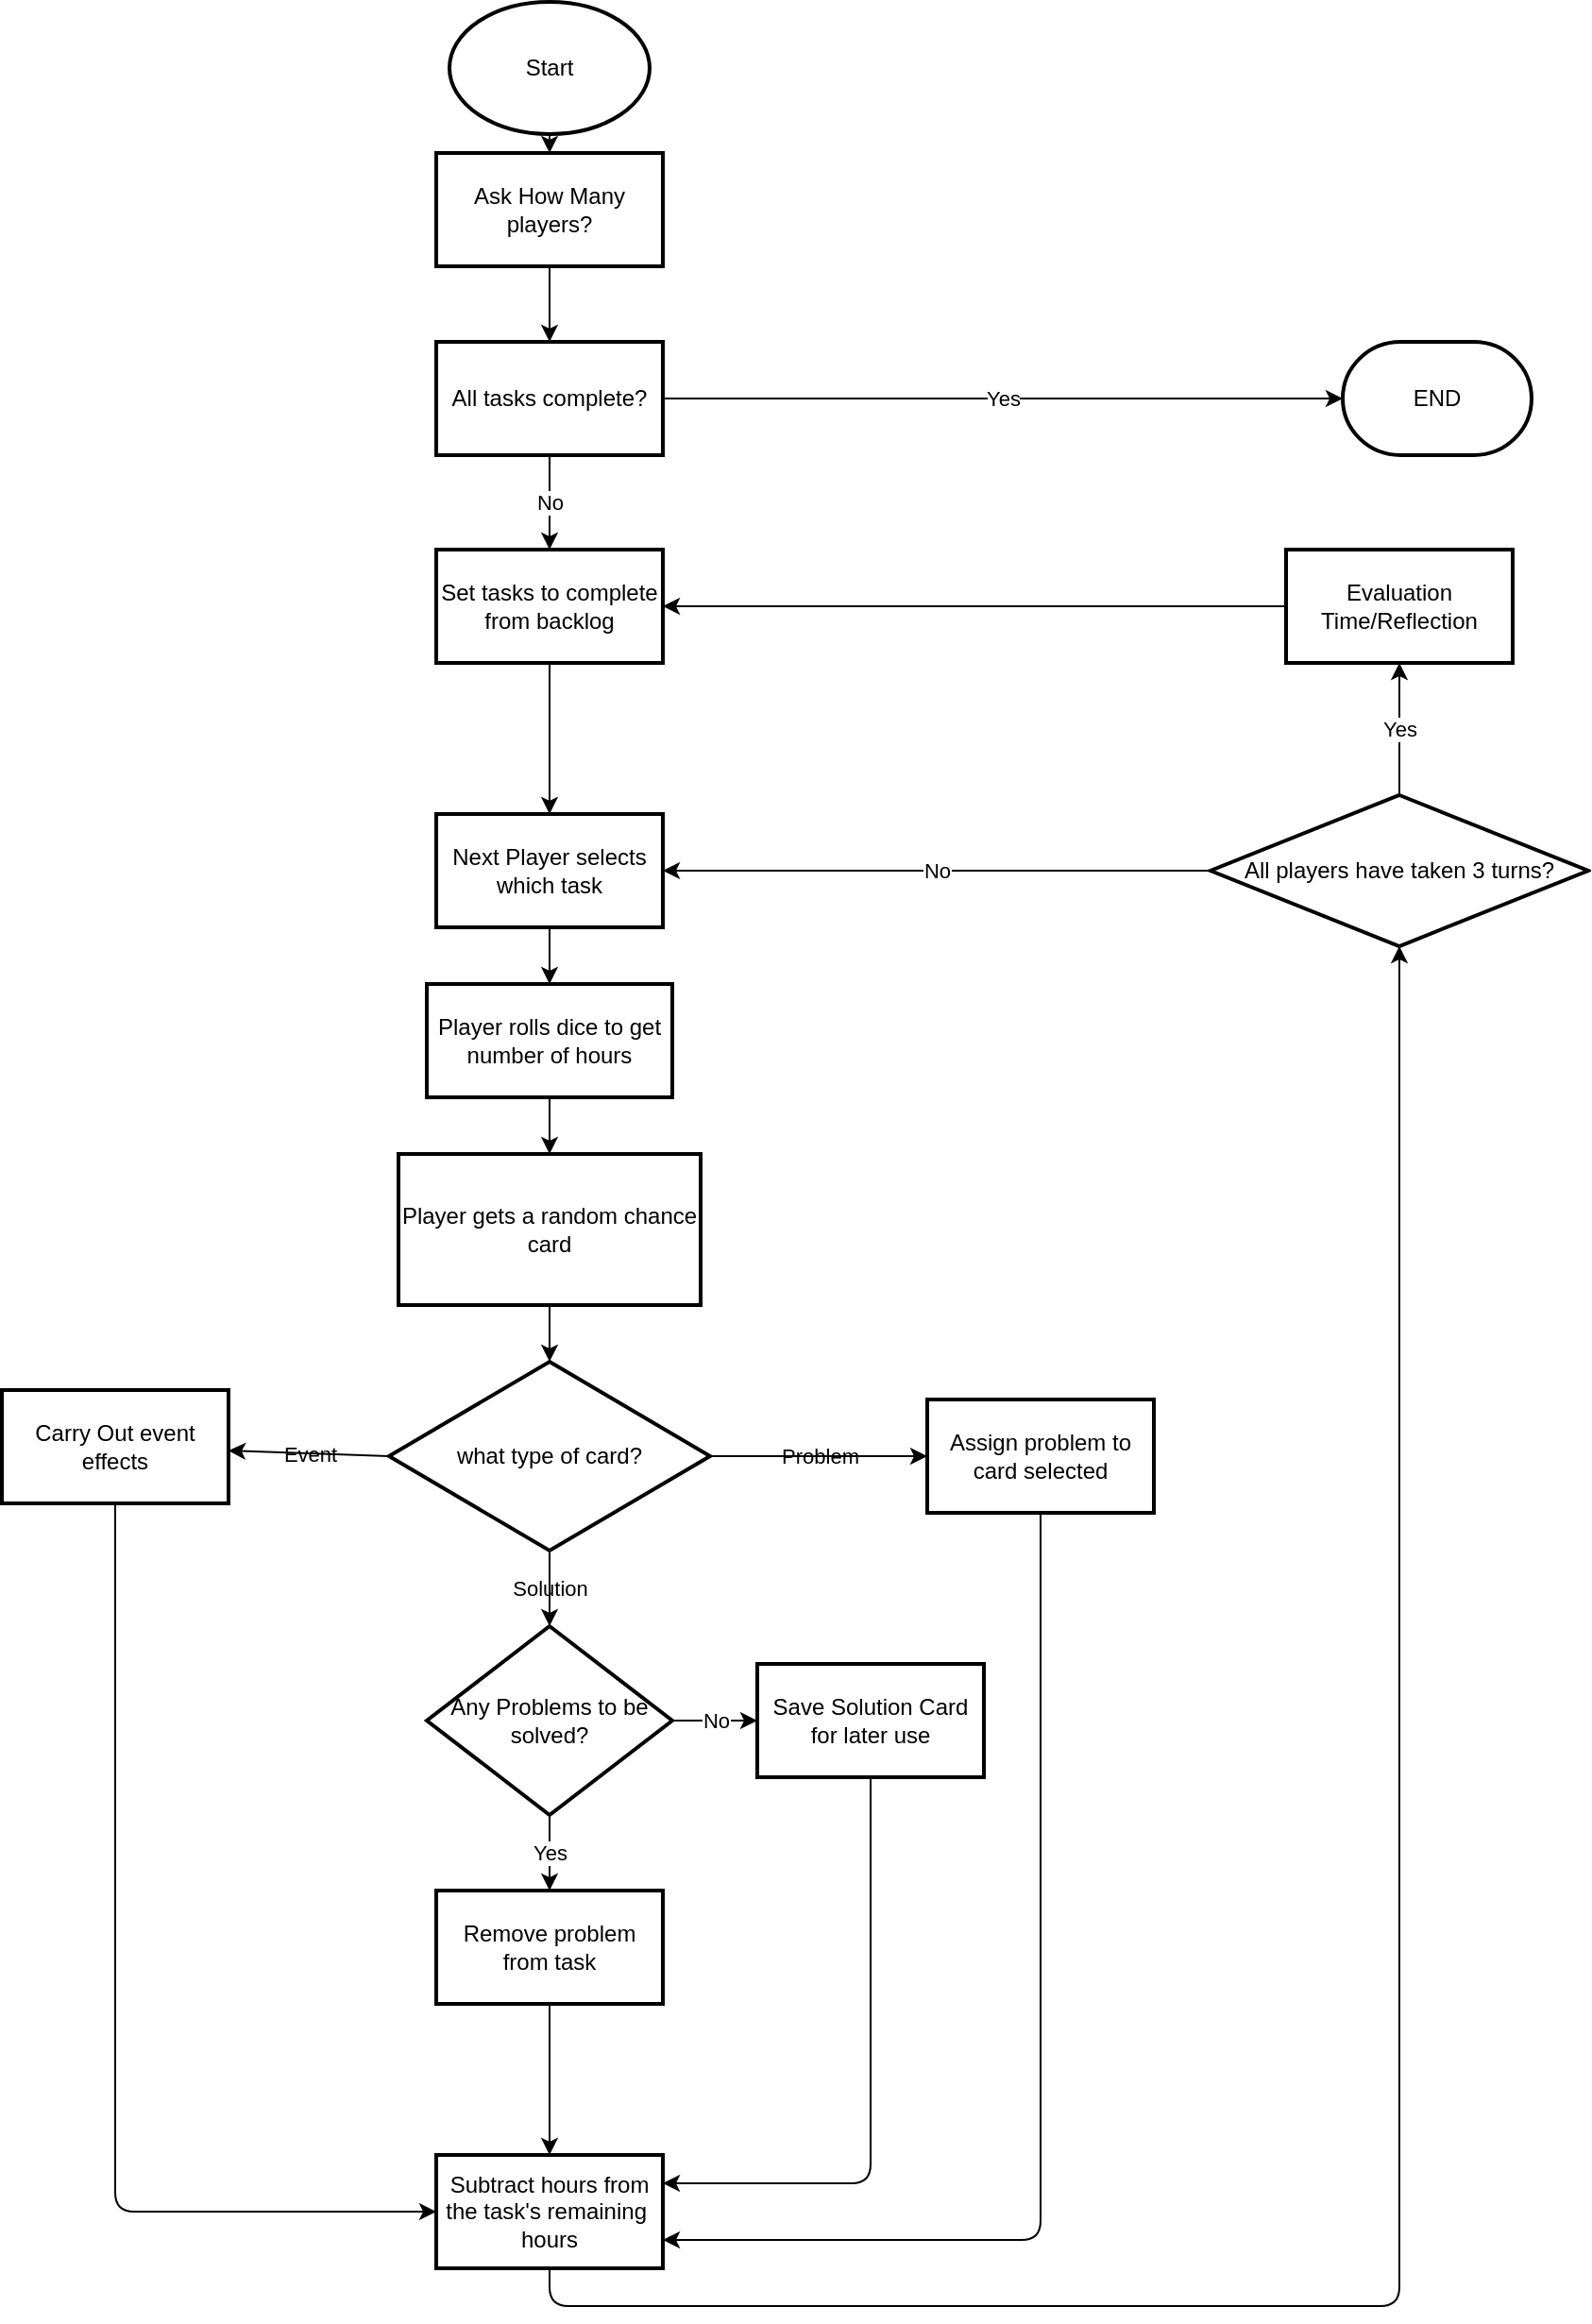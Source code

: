 <mxfile version="20.8.23" type="device"><diagram id="C5RBs43oDa-KdzZeNtuy" name="Page-1"><mxGraphModel dx="2390" dy="1178" grid="1" gridSize="10" guides="1" tooltips="1" connect="1" arrows="1" fold="1" page="1" pageScale="1" pageWidth="583" pageHeight="827" math="0" shadow="0"><root><mxCell id="WIyWlLk6GJQsqaUBKTNV-0"/><mxCell id="WIyWlLk6GJQsqaUBKTNV-1" parent="WIyWlLk6GJQsqaUBKTNV-0"/><mxCell id="cKxFLw9JybFD05Gksm4t-4" style="edgeStyle=orthogonalEdgeStyle;rounded=0;orthogonalLoop=1;jettySize=auto;html=1;exitX=0.5;exitY=1;exitDx=0;exitDy=0;exitPerimeter=0;labelBackgroundColor=none;fontColor=default;" edge="1" parent="WIyWlLk6GJQsqaUBKTNV-1" source="cKxFLw9JybFD05Gksm4t-0" target="cKxFLw9JybFD05Gksm4t-3"><mxGeometry relative="1" as="geometry"/></mxCell><mxCell id="cKxFLw9JybFD05Gksm4t-0" value="Start" style="strokeWidth=2;html=1;shape=mxgraph.flowchart.start_1;whiteSpace=wrap;labelBackgroundColor=none;rounded=0;" vertex="1" parent="WIyWlLk6GJQsqaUBKTNV-1"><mxGeometry x="347" y="10" width="106" height="70" as="geometry"/></mxCell><mxCell id="cKxFLw9JybFD05Gksm4t-3" value="Ask How Many players?" style="whiteSpace=wrap;html=1;strokeWidth=2;labelBackgroundColor=none;rounded=0;" vertex="1" parent="WIyWlLk6GJQsqaUBKTNV-1"><mxGeometry x="340" y="90" width="120" height="60" as="geometry"/></mxCell><mxCell id="cKxFLw9JybFD05Gksm4t-8" style="edgeStyle=orthogonalEdgeStyle;rounded=0;orthogonalLoop=1;jettySize=auto;html=1;exitX=0.5;exitY=1;exitDx=0;exitDy=0;entryX=0.5;entryY=0;entryDx=0;entryDy=0;labelBackgroundColor=none;fontColor=default;" edge="1" parent="WIyWlLk6GJQsqaUBKTNV-1" source="cKxFLw9JybFD05Gksm4t-5" target="cKxFLw9JybFD05Gksm4t-7"><mxGeometry relative="1" as="geometry"/></mxCell><mxCell id="cKxFLw9JybFD05Gksm4t-5" value="Set tasks to complete from backlog" style="whiteSpace=wrap;html=1;strokeWidth=2;labelBackgroundColor=none;rounded=0;" vertex="1" parent="WIyWlLk6GJQsqaUBKTNV-1"><mxGeometry x="340" y="300" width="120" height="60" as="geometry"/></mxCell><mxCell id="cKxFLw9JybFD05Gksm4t-10" style="edgeStyle=orthogonalEdgeStyle;rounded=0;orthogonalLoop=1;jettySize=auto;html=1;exitX=0.5;exitY=1;exitDx=0;exitDy=0;entryX=0.5;entryY=0;entryDx=0;entryDy=0;labelBackgroundColor=none;fontColor=default;" edge="1" parent="WIyWlLk6GJQsqaUBKTNV-1" source="cKxFLw9JybFD05Gksm4t-7" target="cKxFLw9JybFD05Gksm4t-9"><mxGeometry relative="1" as="geometry"/></mxCell><mxCell id="cKxFLw9JybFD05Gksm4t-7" value="Next Player selects which task" style="whiteSpace=wrap;html=1;strokeWidth=2;labelBackgroundColor=none;rounded=0;" vertex="1" parent="WIyWlLk6GJQsqaUBKTNV-1"><mxGeometry x="340" y="440" width="120" height="60" as="geometry"/></mxCell><mxCell id="cKxFLw9JybFD05Gksm4t-13" style="edgeStyle=orthogonalEdgeStyle;rounded=0;orthogonalLoop=1;jettySize=auto;html=1;exitX=0.5;exitY=1;exitDx=0;exitDy=0;entryX=0.5;entryY=0;entryDx=0;entryDy=0;labelBackgroundColor=none;fontColor=default;" edge="1" parent="WIyWlLk6GJQsqaUBKTNV-1" source="cKxFLw9JybFD05Gksm4t-9" target="cKxFLw9JybFD05Gksm4t-12"><mxGeometry relative="1" as="geometry"/></mxCell><mxCell id="cKxFLw9JybFD05Gksm4t-9" value="Player rolls dice to get number of hours" style="rounded=0;whiteSpace=wrap;html=1;absoluteArcSize=1;arcSize=14;strokeWidth=2;labelBackgroundColor=none;" vertex="1" parent="WIyWlLk6GJQsqaUBKTNV-1"><mxGeometry x="335" y="530" width="130" height="60" as="geometry"/></mxCell><mxCell id="cKxFLw9JybFD05Gksm4t-15" style="edgeStyle=orthogonalEdgeStyle;rounded=0;orthogonalLoop=1;jettySize=auto;html=1;exitX=0.5;exitY=1;exitDx=0;exitDy=0;labelBackgroundColor=none;fontColor=default;" edge="1" parent="WIyWlLk6GJQsqaUBKTNV-1" source="cKxFLw9JybFD05Gksm4t-12" target="cKxFLw9JybFD05Gksm4t-14"><mxGeometry relative="1" as="geometry"/></mxCell><mxCell id="cKxFLw9JybFD05Gksm4t-12" value="Player gets a random chance card" style="whiteSpace=wrap;html=1;rounded=0;arcSize=14;strokeWidth=2;labelBackgroundColor=none;" vertex="1" parent="WIyWlLk6GJQsqaUBKTNV-1"><mxGeometry x="320" y="620" width="160" height="80" as="geometry"/></mxCell><mxCell id="cKxFLw9JybFD05Gksm4t-14" value="what type of card?" style="strokeWidth=2;html=1;shape=mxgraph.flowchart.decision;whiteSpace=wrap;labelBackgroundColor=none;rounded=0;" vertex="1" parent="WIyWlLk6GJQsqaUBKTNV-1"><mxGeometry x="315" y="730" width="170" height="100" as="geometry"/></mxCell><mxCell id="cKxFLw9JybFD05Gksm4t-16" value="" style="endArrow=classic;html=1;rounded=0;exitX=0;exitY=0.5;exitDx=0;exitDy=0;exitPerimeter=0;labelBackgroundColor=none;fontColor=default;" edge="1" parent="WIyWlLk6GJQsqaUBKTNV-1" source="cKxFLw9JybFD05Gksm4t-14" target="cKxFLw9JybFD05Gksm4t-22"><mxGeometry relative="1" as="geometry"><mxPoint x="100" y="770" as="sourcePoint"/><mxPoint x="200" y="780" as="targetPoint"/></mxGeometry></mxCell><mxCell id="cKxFLw9JybFD05Gksm4t-17" value="Event" style="edgeLabel;resizable=0;html=1;align=center;verticalAlign=middle;labelBackgroundColor=none;rounded=0;" connectable="0" vertex="1" parent="cKxFLw9JybFD05Gksm4t-16"><mxGeometry relative="1" as="geometry"/></mxCell><mxCell id="cKxFLw9JybFD05Gksm4t-18" value="" style="endArrow=classic;html=1;rounded=0;exitX=0.5;exitY=1;exitDx=0;exitDy=0;exitPerimeter=0;labelBackgroundColor=none;fontColor=default;" edge="1" parent="WIyWlLk6GJQsqaUBKTNV-1" source="cKxFLw9JybFD05Gksm4t-14" target="cKxFLw9JybFD05Gksm4t-24"><mxGeometry relative="1" as="geometry"><mxPoint x="375" y="860" as="sourcePoint"/><mxPoint x="400" y="880" as="targetPoint"/></mxGeometry></mxCell><mxCell id="cKxFLw9JybFD05Gksm4t-19" value="Solution" style="edgeLabel;resizable=0;html=1;align=center;verticalAlign=middle;labelBackgroundColor=none;rounded=0;" connectable="0" vertex="1" parent="cKxFLw9JybFD05Gksm4t-18"><mxGeometry relative="1" as="geometry"/></mxCell><mxCell id="cKxFLw9JybFD05Gksm4t-20" value="" style="endArrow=classic;html=1;rounded=0;exitX=1;exitY=0.5;exitDx=0;exitDy=0;exitPerimeter=0;labelBackgroundColor=none;fontColor=default;" edge="1" parent="WIyWlLk6GJQsqaUBKTNV-1" source="cKxFLw9JybFD05Gksm4t-14"><mxGeometry relative="1" as="geometry"><mxPoint x="665" y="830" as="sourcePoint"/><mxPoint x="600" y="780" as="targetPoint"/></mxGeometry></mxCell><mxCell id="cKxFLw9JybFD05Gksm4t-21" value="Problem" style="edgeLabel;resizable=0;html=1;align=center;verticalAlign=middle;labelBackgroundColor=none;rounded=0;" connectable="0" vertex="1" parent="cKxFLw9JybFD05Gksm4t-20"><mxGeometry relative="1" as="geometry"/></mxCell><mxCell id="cKxFLw9JybFD05Gksm4t-45" style="edgeStyle=orthogonalEdgeStyle;orthogonalLoop=1;jettySize=auto;html=1;exitX=0.5;exitY=1;exitDx=0;exitDy=0;entryX=0;entryY=0.5;entryDx=0;entryDy=0;" edge="1" parent="WIyWlLk6GJQsqaUBKTNV-1" source="cKxFLw9JybFD05Gksm4t-22" target="cKxFLw9JybFD05Gksm4t-43"><mxGeometry relative="1" as="geometry"/></mxCell><mxCell id="cKxFLw9JybFD05Gksm4t-22" value="Carry Out event effects" style="whiteSpace=wrap;html=1;strokeWidth=2;labelBackgroundColor=none;rounded=0;" vertex="1" parent="WIyWlLk6GJQsqaUBKTNV-1"><mxGeometry x="110" y="745" width="120" height="60" as="geometry"/></mxCell><mxCell id="cKxFLw9JybFD05Gksm4t-24" value="Any Problems to be solved?" style="strokeWidth=2;html=1;shape=mxgraph.flowchart.decision;whiteSpace=wrap;labelBackgroundColor=none;rounded=0;" vertex="1" parent="WIyWlLk6GJQsqaUBKTNV-1"><mxGeometry x="335" y="870" width="130" height="100" as="geometry"/></mxCell><mxCell id="cKxFLw9JybFD05Gksm4t-44" value="" style="edgeStyle=orthogonalEdgeStyle;orthogonalLoop=1;jettySize=auto;html=1;" edge="1" parent="WIyWlLk6GJQsqaUBKTNV-1" source="cKxFLw9JybFD05Gksm4t-25" target="cKxFLw9JybFD05Gksm4t-43"><mxGeometry relative="1" as="geometry"/></mxCell><mxCell id="cKxFLw9JybFD05Gksm4t-25" value="Remove problem from task" style="whiteSpace=wrap;html=1;strokeWidth=2;labelBackgroundColor=none;rounded=0;" vertex="1" parent="WIyWlLk6GJQsqaUBKTNV-1"><mxGeometry x="340" y="1010" width="120" height="60" as="geometry"/></mxCell><mxCell id="cKxFLw9JybFD05Gksm4t-27" value="" style="endArrow=classic;html=1;rounded=0;exitX=0.5;exitY=1;exitDx=0;exitDy=0;exitPerimeter=0;entryX=0.5;entryY=0;entryDx=0;entryDy=0;" edge="1" parent="WIyWlLk6GJQsqaUBKTNV-1" source="cKxFLw9JybFD05Gksm4t-24" target="cKxFLw9JybFD05Gksm4t-25"><mxGeometry relative="1" as="geometry"><mxPoint x="353" y="1010" as="sourcePoint"/><mxPoint x="453" y="1010" as="targetPoint"/><Array as="points"><mxPoint x="400" y="1000"/></Array></mxGeometry></mxCell><mxCell id="cKxFLw9JybFD05Gksm4t-28" value="Yes" style="edgeLabel;resizable=0;html=1;align=center;verticalAlign=middle;rounded=0;" connectable="0" vertex="1" parent="cKxFLw9JybFD05Gksm4t-27"><mxGeometry relative="1" as="geometry"/></mxCell><mxCell id="cKxFLw9JybFD05Gksm4t-29" value="" style="endArrow=classic;html=1;exitX=1;exitY=0.5;exitDx=0;exitDy=0;exitPerimeter=0;entryX=0;entryY=0.5;entryDx=0;entryDy=0;" edge="1" parent="WIyWlLk6GJQsqaUBKTNV-1" source="cKxFLw9JybFD05Gksm4t-24" target="cKxFLw9JybFD05Gksm4t-31"><mxGeometry relative="1" as="geometry"><mxPoint x="520" y="930" as="sourcePoint"/><mxPoint x="600" y="920" as="targetPoint"/></mxGeometry></mxCell><mxCell id="cKxFLw9JybFD05Gksm4t-30" value="No" style="edgeLabel;resizable=0;html=1;align=center;verticalAlign=middle;" connectable="0" vertex="1" parent="cKxFLw9JybFD05Gksm4t-29"><mxGeometry relative="1" as="geometry"/></mxCell><mxCell id="cKxFLw9JybFD05Gksm4t-46" style="edgeStyle=orthogonalEdgeStyle;orthogonalLoop=1;jettySize=auto;html=1;exitX=0.5;exitY=1;exitDx=0;exitDy=0;entryX=1;entryY=0.25;entryDx=0;entryDy=0;" edge="1" parent="WIyWlLk6GJQsqaUBKTNV-1" source="cKxFLw9JybFD05Gksm4t-31" target="cKxFLw9JybFD05Gksm4t-43"><mxGeometry relative="1" as="geometry"/></mxCell><mxCell id="cKxFLw9JybFD05Gksm4t-31" value="Save Solution Card for later use" style="whiteSpace=wrap;html=1;strokeWidth=2;labelBackgroundColor=none;rounded=0;" vertex="1" parent="WIyWlLk6GJQsqaUBKTNV-1"><mxGeometry x="510" y="890" width="120" height="60" as="geometry"/></mxCell><mxCell id="cKxFLw9JybFD05Gksm4t-35" style="edgeStyle=orthogonalEdgeStyle;orthogonalLoop=1;jettySize=auto;html=1;exitX=0.5;exitY=1;exitDx=0;exitDy=0;entryX=0.5;entryY=0;entryDx=0;entryDy=0;" edge="1" parent="WIyWlLk6GJQsqaUBKTNV-1" source="cKxFLw9JybFD05Gksm4t-3" target="cKxFLw9JybFD05Gksm4t-34"><mxGeometry relative="1" as="geometry"><mxPoint x="400" y="240" as="sourcePoint"/></mxGeometry></mxCell><mxCell id="cKxFLw9JybFD05Gksm4t-34" value="All tasks complete?" style="whiteSpace=wrap;html=1;strokeWidth=2;labelBackgroundColor=none;rounded=0;" vertex="1" parent="WIyWlLk6GJQsqaUBKTNV-1"><mxGeometry x="340" y="190" width="120" height="60" as="geometry"/></mxCell><mxCell id="cKxFLw9JybFD05Gksm4t-36" value="" style="endArrow=classic;html=1;exitX=0.5;exitY=1;exitDx=0;exitDy=0;entryX=0.5;entryY=0;entryDx=0;entryDy=0;" edge="1" parent="WIyWlLk6GJQsqaUBKTNV-1" source="cKxFLw9JybFD05Gksm4t-34" target="cKxFLw9JybFD05Gksm4t-5"><mxGeometry relative="1" as="geometry"><mxPoint x="160" y="260" as="sourcePoint"/><mxPoint x="260" y="260" as="targetPoint"/><Array as="points"><mxPoint x="400" y="280"/></Array></mxGeometry></mxCell><mxCell id="cKxFLw9JybFD05Gksm4t-37" value="No" style="edgeLabel;resizable=0;html=1;align=center;verticalAlign=middle;" connectable="0" vertex="1" parent="cKxFLw9JybFD05Gksm4t-36"><mxGeometry relative="1" as="geometry"/></mxCell><mxCell id="cKxFLw9JybFD05Gksm4t-39" value="END" style="strokeWidth=2;html=1;shape=mxgraph.flowchart.terminator;whiteSpace=wrap;" vertex="1" parent="WIyWlLk6GJQsqaUBKTNV-1"><mxGeometry x="820" y="190" width="100" height="60" as="geometry"/></mxCell><mxCell id="cKxFLw9JybFD05Gksm4t-47" style="edgeStyle=orthogonalEdgeStyle;orthogonalLoop=1;jettySize=auto;html=1;exitX=0.5;exitY=1;exitDx=0;exitDy=0;entryX=1;entryY=0.75;entryDx=0;entryDy=0;" edge="1" parent="WIyWlLk6GJQsqaUBKTNV-1" source="cKxFLw9JybFD05Gksm4t-42" target="cKxFLw9JybFD05Gksm4t-43"><mxGeometry relative="1" as="geometry"/></mxCell><mxCell id="cKxFLw9JybFD05Gksm4t-42" value="Assign problem to card selected" style="whiteSpace=wrap;html=1;strokeWidth=2;labelBackgroundColor=none;rounded=0;" vertex="1" parent="WIyWlLk6GJQsqaUBKTNV-1"><mxGeometry x="600" y="750" width="120" height="60" as="geometry"/></mxCell><mxCell id="cKxFLw9JybFD05Gksm4t-48" style="edgeStyle=orthogonalEdgeStyle;orthogonalLoop=1;jettySize=auto;html=1;exitX=0.5;exitY=1;exitDx=0;exitDy=0;entryX=0.5;entryY=1;entryDx=0;entryDy=0;" edge="1" parent="WIyWlLk6GJQsqaUBKTNV-1" source="cKxFLw9JybFD05Gksm4t-43"><mxGeometry relative="1" as="geometry"><mxPoint x="850" y="510" as="targetPoint"/><Array as="points"><mxPoint x="400" y="1230"/><mxPoint x="850" y="1230"/></Array></mxGeometry></mxCell><mxCell id="cKxFLw9JybFD05Gksm4t-43" value="Subtract hours from the task's remaining&amp;nbsp; hours" style="whiteSpace=wrap;html=1;strokeWidth=2;labelBackgroundColor=none;rounded=0;" vertex="1" parent="WIyWlLk6GJQsqaUBKTNV-1"><mxGeometry x="340" y="1150" width="120" height="60" as="geometry"/></mxCell><mxCell id="cKxFLw9JybFD05Gksm4t-51" value="All players have taken 3 turns?" style="rhombus;whiteSpace=wrap;html=1;strokeWidth=2;labelBackgroundColor=none;rounded=0;" vertex="1" parent="WIyWlLk6GJQsqaUBKTNV-1"><mxGeometry x="750" y="430" width="200" height="80" as="geometry"/></mxCell><mxCell id="cKxFLw9JybFD05Gksm4t-52" value="" style="endArrow=classic;html=1;exitX=0;exitY=0.5;exitDx=0;exitDy=0;" edge="1" parent="WIyWlLk6GJQsqaUBKTNV-1" target="cKxFLw9JybFD05Gksm4t-7"><mxGeometry relative="1" as="geometry"><mxPoint x="750" y="470" as="sourcePoint"/><mxPoint x="640" y="460" as="targetPoint"/></mxGeometry></mxCell><mxCell id="cKxFLw9JybFD05Gksm4t-53" value="No" style="edgeLabel;resizable=0;html=1;align=center;verticalAlign=middle;" connectable="0" vertex="1" parent="cKxFLw9JybFD05Gksm4t-52"><mxGeometry relative="1" as="geometry"/></mxCell><mxCell id="cKxFLw9JybFD05Gksm4t-56" value="" style="endArrow=classic;html=1;exitX=1;exitY=0.5;exitDx=0;exitDy=0;entryX=0;entryY=0.5;entryDx=0;entryDy=0;entryPerimeter=0;" edge="1" parent="WIyWlLk6GJQsqaUBKTNV-1" source="cKxFLw9JybFD05Gksm4t-34" target="cKxFLw9JybFD05Gksm4t-39"><mxGeometry relative="1" as="geometry"><mxPoint x="570" y="220" as="sourcePoint"/><mxPoint x="670" y="220" as="targetPoint"/></mxGeometry></mxCell><mxCell id="cKxFLw9JybFD05Gksm4t-57" value="Yes" style="edgeLabel;resizable=0;html=1;align=center;verticalAlign=middle;" connectable="0" vertex="1" parent="cKxFLw9JybFD05Gksm4t-56"><mxGeometry relative="1" as="geometry"/></mxCell><mxCell id="cKxFLw9JybFD05Gksm4t-62" style="edgeStyle=orthogonalEdgeStyle;orthogonalLoop=1;jettySize=auto;html=1;exitX=0;exitY=0.5;exitDx=0;exitDy=0;entryX=1;entryY=0.5;entryDx=0;entryDy=0;" edge="1" parent="WIyWlLk6GJQsqaUBKTNV-1" source="cKxFLw9JybFD05Gksm4t-58" target="cKxFLw9JybFD05Gksm4t-5"><mxGeometry relative="1" as="geometry"/></mxCell><mxCell id="cKxFLw9JybFD05Gksm4t-58" value="Evaluation Time/Reflection" style="whiteSpace=wrap;html=1;strokeWidth=2;labelBackgroundColor=none;rounded=0;" vertex="1" parent="WIyWlLk6GJQsqaUBKTNV-1"><mxGeometry x="790" y="300" width="120" height="60" as="geometry"/></mxCell><mxCell id="cKxFLw9JybFD05Gksm4t-60" value="" style="endArrow=classic;html=1;exitX=0.5;exitY=0;exitDx=0;exitDy=0;entryX=0.5;entryY=1;entryDx=0;entryDy=0;" edge="1" parent="WIyWlLk6GJQsqaUBKTNV-1" source="cKxFLw9JybFD05Gksm4t-51" target="cKxFLw9JybFD05Gksm4t-58"><mxGeometry relative="1" as="geometry"><mxPoint x="580" y="370" as="sourcePoint"/><mxPoint x="680" y="370" as="targetPoint"/><Array as="points"><mxPoint x="850" y="400"/></Array></mxGeometry></mxCell><mxCell id="cKxFLw9JybFD05Gksm4t-61" value="Yes" style="edgeLabel;resizable=0;html=1;align=center;verticalAlign=middle;" connectable="0" vertex="1" parent="cKxFLw9JybFD05Gksm4t-60"><mxGeometry relative="1" as="geometry"/></mxCell></root></mxGraphModel></diagram></mxfile>